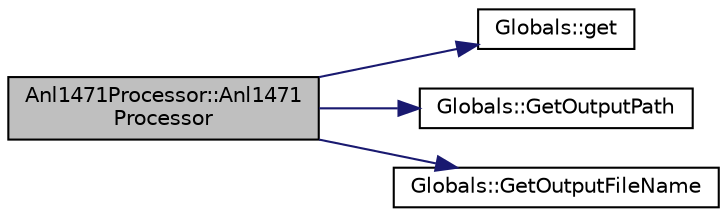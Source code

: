 digraph "Anl1471Processor::Anl1471Processor"
{
  edge [fontname="Helvetica",fontsize="10",labelfontname="Helvetica",labelfontsize="10"];
  node [fontname="Helvetica",fontsize="10",shape=record];
  rankdir="LR";
  Node1 [label="Anl1471Processor::Anl1471\lProcessor",height=0.2,width=0.4,color="black", fillcolor="grey75", style="filled", fontcolor="black"];
  Node1 -> Node2 [color="midnightblue",fontsize="10",style="solid",fontname="Helvetica"];
  Node2 [label="Globals::get",height=0.2,width=0.4,color="black", fillcolor="white", style="filled",URL="$d3/daf/class_globals.html#ae66fa0173342202c96b13d71a6522512",tooltip="Instance is created upon first call. "];
  Node1 -> Node3 [color="midnightblue",fontsize="10",style="solid",fontname="Helvetica"];
  Node3 [label="Globals::GetOutputPath",height=0.2,width=0.4,color="black", fillcolor="white", style="filled",URL="$d3/daf/class_globals.html#a7d6bf80bc81076a0f689571a495463b6"];
  Node1 -> Node4 [color="midnightblue",fontsize="10",style="solid",fontname="Helvetica"];
  Node4 [label="Globals::GetOutputFileName",height=0.2,width=0.4,color="black", fillcolor="white", style="filled",URL="$d3/daf/class_globals.html#af4c6e8e244f6253d63bb21e07bafeddc"];
}
